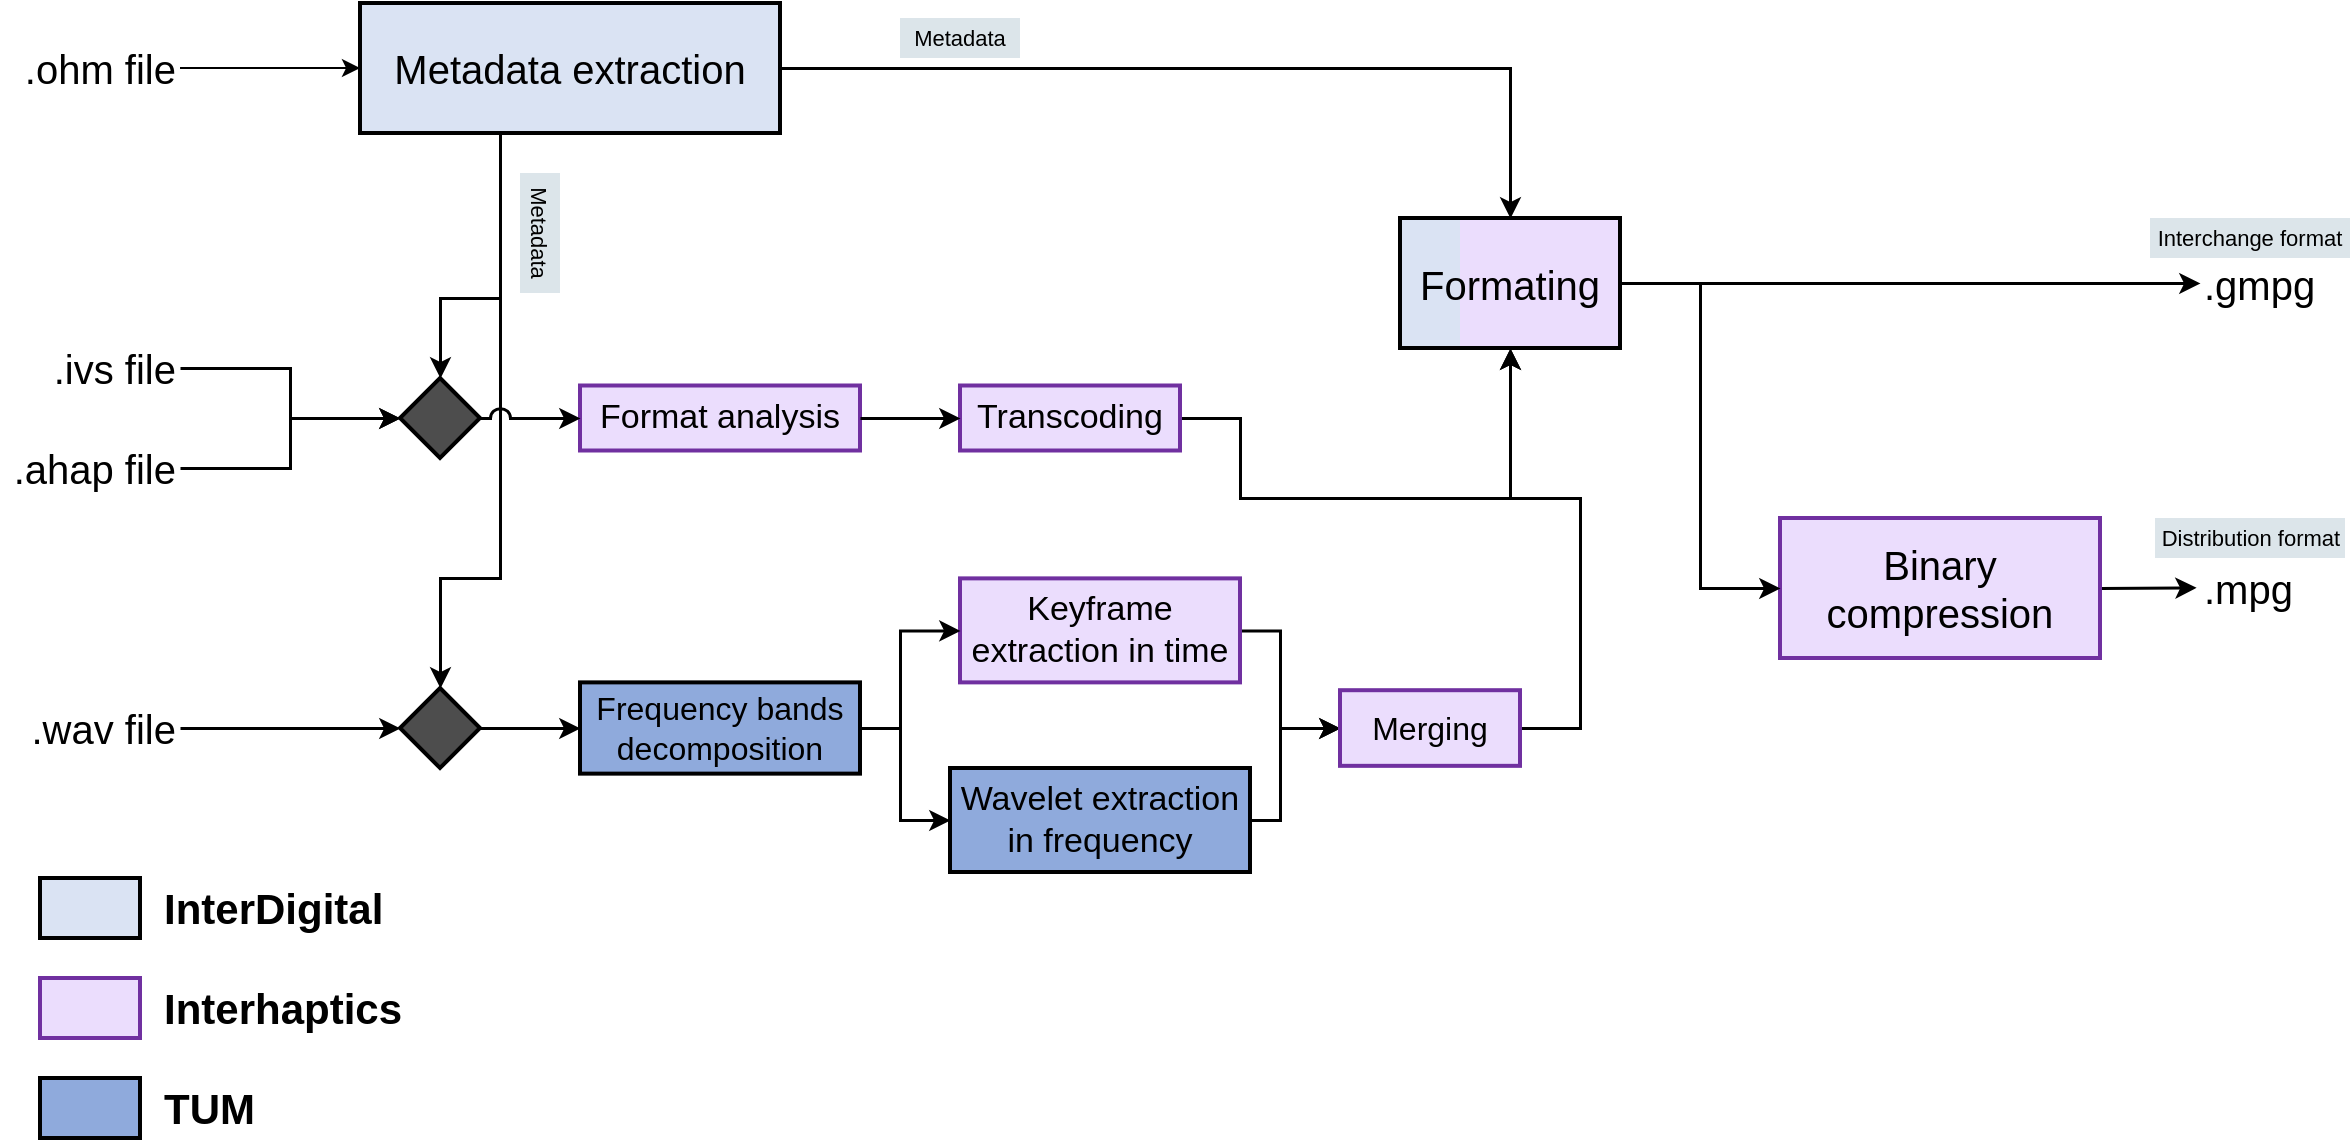 <mxfile version="15.5.5" type="device"><diagram id="Rw1NS8PVlpqGZP7gOOJT" name="Page-1"><mxGraphModel dx="1673" dy="896" grid="1" gridSize="10" guides="1" tooltips="1" connect="1" arrows="1" fold="1" page="1" pageScale="1" pageWidth="850" pageHeight="1100" math="0" shadow="0"><root><mxCell id="0"/><mxCell id="1" parent="0"/><mxCell id="l54Q_D6mOzUxOs0jOwQW-1" value=".ohm file" style="text;html=1;strokeColor=none;fillColor=none;align=right;verticalAlign=middle;whiteSpace=wrap;rounded=0;fontSize=20;" vertex="1" parent="1"><mxGeometry x="90" y="260" width="90" height="30" as="geometry"/></mxCell><mxCell id="l54Q_D6mOzUxOs0jOwQW-2" value=".ivs file" style="text;html=1;strokeColor=none;fillColor=none;align=right;verticalAlign=middle;whiteSpace=wrap;rounded=0;fontSize=20;" vertex="1" parent="1"><mxGeometry x="90" y="400" width="90" height="50" as="geometry"/></mxCell><mxCell id="l54Q_D6mOzUxOs0jOwQW-3" value=".ahap&amp;nbsp;file" style="text;html=1;strokeColor=none;fillColor=none;align=right;verticalAlign=middle;whiteSpace=wrap;rounded=0;fontSize=20;" vertex="1" parent="1"><mxGeometry x="90" y="450" width="90" height="50" as="geometry"/></mxCell><mxCell id="l54Q_D6mOzUxOs0jOwQW-4" value=".wav file" style="text;html=1;strokeColor=none;fillColor=none;align=right;verticalAlign=middle;whiteSpace=wrap;rounded=0;fontSize=20;" vertex="1" parent="1"><mxGeometry x="90" y="580" width="90" height="50" as="geometry"/></mxCell><mxCell id="l54Q_D6mOzUxOs0jOwQW-61" style="edgeStyle=orthogonalEdgeStyle;rounded=0;jumpStyle=line;jumpSize=15;orthogonalLoop=1;jettySize=auto;html=1;fontSize=16;strokeWidth=1.5;" edge="1" parent="1" source="l54Q_D6mOzUxOs0jOwQW-10" target="l54Q_D6mOzUxOs0jOwQW-62"><mxGeometry relative="1" as="geometry"><mxPoint x="845.0" y="350" as="targetPoint"/></mxGeometry></mxCell><mxCell id="l54Q_D6mOzUxOs0jOwQW-10" value="Metadata extraction" style="rounded=0;whiteSpace=wrap;html=1;fontSize=20;align=center;fillColor=#DAE3F3;strokeWidth=2;" vertex="1" parent="1"><mxGeometry x="270" y="242.5" width="210" height="65" as="geometry"/></mxCell><mxCell id="l54Q_D6mOzUxOs0jOwQW-11" style="edgeStyle=orthogonalEdgeStyle;rounded=0;orthogonalLoop=1;jettySize=auto;html=1;fontSize=20;" edge="1" parent="1" source="l54Q_D6mOzUxOs0jOwQW-1" target="l54Q_D6mOzUxOs0jOwQW-10"><mxGeometry x="90" y="242.5" as="geometry"/></mxCell><mxCell id="l54Q_D6mOzUxOs0jOwQW-12" value="" style="shape=hexagon;perimeter=hexagonPerimeter2;whiteSpace=wrap;html=1;fixedSize=1;fontSize=20;strokeColor=#000000;strokeWidth=2;fillColor=#4D4D4D;align=center;size=70;fontColor=#333333;" vertex="1" parent="1"><mxGeometry x="290" y="430" width="40" height="40" as="geometry"/></mxCell><mxCell id="l54Q_D6mOzUxOs0jOwQW-14" style="edgeStyle=orthogonalEdgeStyle;rounded=0;orthogonalLoop=1;jettySize=auto;html=1;fontSize=20;strokeWidth=1.5;" edge="1" parent="1" source="l54Q_D6mOzUxOs0jOwQW-2" target="l54Q_D6mOzUxOs0jOwQW-12"><mxGeometry x="90" y="242.5" as="geometry"/></mxCell><mxCell id="l54Q_D6mOzUxOs0jOwQW-15" style="edgeStyle=orthogonalEdgeStyle;rounded=0;orthogonalLoop=1;jettySize=auto;html=1;fontSize=20;strokeWidth=1.5;" edge="1" parent="1" source="l54Q_D6mOzUxOs0jOwQW-3" target="l54Q_D6mOzUxOs0jOwQW-12"><mxGeometry x="90" y="242.5" as="geometry"/></mxCell><mxCell id="l54Q_D6mOzUxOs0jOwQW-30" style="edgeStyle=orthogonalEdgeStyle;rounded=0;jumpStyle=arc;jumpSize=9;orthogonalLoop=1;jettySize=auto;html=1;fontSize=20;strokeWidth=1.5;" edge="1" parent="1" source="l54Q_D6mOzUxOs0jOwQW-10" target="l54Q_D6mOzUxOs0jOwQW-12"><mxGeometry x="90" y="242.5" as="geometry"><Array as="points"><mxPoint x="340" y="390"/><mxPoint x="310" y="390"/></Array></mxGeometry></mxCell><mxCell id="l54Q_D6mOzUxOs0jOwQW-17" value="" style="rhombus;whiteSpace=wrap;html=1;fontSize=20;strokeColor=#000000;strokeWidth=2;fillColor=#4D4D4D;align=center;" vertex="1" parent="1"><mxGeometry x="290" y="585" width="40" height="40" as="geometry"/></mxCell><mxCell id="l54Q_D6mOzUxOs0jOwQW-18" value="" style="edgeStyle=orthogonalEdgeStyle;rounded=0;orthogonalLoop=1;jettySize=auto;html=1;fontSize=20;strokeWidth=1.5;" edge="1" parent="1" source="l54Q_D6mOzUxOs0jOwQW-4" target="l54Q_D6mOzUxOs0jOwQW-17"><mxGeometry x="90" y="242.5" as="geometry"/></mxCell><mxCell id="l54Q_D6mOzUxOs0jOwQW-29" style="edgeStyle=orthogonalEdgeStyle;rounded=0;jumpStyle=line;jumpSize=15;orthogonalLoop=1;jettySize=auto;html=1;entryX=0.5;entryY=0;entryDx=0;entryDy=0;fontSize=20;strokeWidth=1.5;" edge="1" parent="1" source="l54Q_D6mOzUxOs0jOwQW-10" target="l54Q_D6mOzUxOs0jOwQW-17"><mxGeometry x="90" y="242.5" as="geometry"><Array as="points"><mxPoint x="340" y="530"/><mxPoint x="310" y="530"/></Array></mxGeometry></mxCell><mxCell id="l54Q_D6mOzUxOs0jOwQW-31" value="Format analysis" style="rounded=0;whiteSpace=wrap;html=1;fontSize=17;align=center;fillColor=#EBDDFD;strokeWidth=2;strokeColor=#7030A0;" vertex="1" parent="1"><mxGeometry x="380" y="433.75" width="140" height="32.5" as="geometry"/></mxCell><mxCell id="l54Q_D6mOzUxOs0jOwQW-26" style="edgeStyle=orthogonalEdgeStyle;rounded=0;jumpStyle=arc;jumpSize=9;orthogonalLoop=1;jettySize=auto;html=1;fontSize=20;strokeWidth=1.5;entryX=0;entryY=0.5;entryDx=0;entryDy=0;" edge="1" parent="1" source="l54Q_D6mOzUxOs0jOwQW-12" target="l54Q_D6mOzUxOs0jOwQW-31"><mxGeometry x="90" y="242.5" as="geometry"><mxPoint x="430" y="450" as="targetPoint"/></mxGeometry></mxCell><mxCell id="l54Q_D6mOzUxOs0jOwQW-52" style="edgeStyle=orthogonalEdgeStyle;rounded=0;jumpStyle=line;jumpSize=15;orthogonalLoop=1;jettySize=auto;html=1;fontSize=16;strokeWidth=1.5;entryX=0.5;entryY=1;entryDx=0;entryDy=0;" edge="1" parent="1" source="l54Q_D6mOzUxOs0jOwQW-32"><mxGeometry relative="1" as="geometry"><mxPoint x="845" y="415" as="targetPoint"/><Array as="points"><mxPoint x="710" y="450"/><mxPoint x="710" y="490"/><mxPoint x="845" y="490"/></Array></mxGeometry></mxCell><mxCell id="l54Q_D6mOzUxOs0jOwQW-32" value="Transcoding" style="rounded=0;whiteSpace=wrap;html=1;fontSize=17;align=center;fillColor=#EBDDFD;strokeWidth=2;strokeColor=#7030A0;" vertex="1" parent="1"><mxGeometry x="570" y="433.75" width="110" height="32.5" as="geometry"/></mxCell><mxCell id="l54Q_D6mOzUxOs0jOwQW-33" value="" style="edgeStyle=orthogonalEdgeStyle;rounded=0;jumpStyle=arc;jumpSize=9;orthogonalLoop=1;jettySize=auto;html=1;fontSize=20;strokeWidth=1.5;" edge="1" parent="1" source="l54Q_D6mOzUxOs0jOwQW-31" target="l54Q_D6mOzUxOs0jOwQW-32"><mxGeometry x="90" y="242.5" as="geometry"/></mxCell><mxCell id="l54Q_D6mOzUxOs0jOwQW-36" value="Frequency bands decomposition" style="rounded=0;whiteSpace=wrap;html=1;fontSize=16;align=center;fillColor=#8FAADC;strokeWidth=2;strokeColor=#000000;" vertex="1" parent="1"><mxGeometry x="380" y="582.19" width="140" height="45.63" as="geometry"/></mxCell><mxCell id="l54Q_D6mOzUxOs0jOwQW-37" style="edgeStyle=orthogonalEdgeStyle;rounded=0;jumpStyle=line;jumpSize=15;orthogonalLoop=1;jettySize=auto;html=1;fontSize=20;strokeWidth=1.5;" edge="1" parent="1" source="l54Q_D6mOzUxOs0jOwQW-17" target="l54Q_D6mOzUxOs0jOwQW-36"><mxGeometry x="90" y="242.5" as="geometry"/></mxCell><mxCell id="l54Q_D6mOzUxOs0jOwQW-58" style="edgeStyle=orthogonalEdgeStyle;rounded=0;jumpStyle=line;jumpSize=15;orthogonalLoop=1;jettySize=auto;html=1;entryX=0;entryY=0.5;entryDx=0;entryDy=0;fontSize=16;strokeWidth=1.5;" edge="1" parent="1" source="l54Q_D6mOzUxOs0jOwQW-39" target="l54Q_D6mOzUxOs0jOwQW-57"><mxGeometry relative="1" as="geometry"><Array as="points"><mxPoint x="730" y="556"/><mxPoint x="730" y="605"/></Array></mxGeometry></mxCell><mxCell id="l54Q_D6mOzUxOs0jOwQW-39" value="Keyframe extraction in time" style="rounded=0;whiteSpace=wrap;html=1;fontSize=17;align=center;fillColor=#EBDDFD;strokeWidth=2;strokeColor=#7030A0;" vertex="1" parent="1"><mxGeometry x="570" y="530.19" width="140" height="52" as="geometry"/></mxCell><mxCell id="l54Q_D6mOzUxOs0jOwQW-42" style="edgeStyle=orthogonalEdgeStyle;rounded=0;jumpStyle=line;jumpSize=15;orthogonalLoop=1;jettySize=auto;html=1;fontSize=16;strokeWidth=1.5;entryX=0;entryY=0.5;entryDx=0;entryDy=0;" edge="1" parent="1" source="l54Q_D6mOzUxOs0jOwQW-36" target="l54Q_D6mOzUxOs0jOwQW-39"><mxGeometry x="90" y="242.5" as="geometry"><mxPoint x="560" y="580" as="targetPoint"/><Array as="points"><mxPoint x="540" y="605"/><mxPoint x="540" y="556"/></Array></mxGeometry></mxCell><mxCell id="l54Q_D6mOzUxOs0jOwQW-59" style="edgeStyle=orthogonalEdgeStyle;rounded=0;jumpStyle=line;jumpSize=15;orthogonalLoop=1;jettySize=auto;html=1;entryX=0;entryY=0.5;entryDx=0;entryDy=0;fontSize=16;strokeWidth=1.5;" edge="1" parent="1" source="l54Q_D6mOzUxOs0jOwQW-41" target="l54Q_D6mOzUxOs0jOwQW-57"><mxGeometry relative="1" as="geometry"><Array as="points"><mxPoint x="730" y="651"/><mxPoint x="730" y="605"/></Array></mxGeometry></mxCell><mxCell id="l54Q_D6mOzUxOs0jOwQW-41" value="Wavelet extraction in frequency" style="rounded=0;whiteSpace=wrap;html=1;fontSize=17;align=center;fillColor=#8FAADC;strokeWidth=2;strokeColor=#000000;" vertex="1" parent="1"><mxGeometry x="565" y="625" width="150" height="52" as="geometry"/></mxCell><mxCell id="l54Q_D6mOzUxOs0jOwQW-43" style="edgeStyle=orthogonalEdgeStyle;rounded=0;jumpStyle=line;jumpSize=15;orthogonalLoop=1;jettySize=auto;html=1;fontSize=16;strokeWidth=1.5;entryX=0;entryY=0.5;entryDx=0;entryDy=0;" edge="1" parent="1" source="l54Q_D6mOzUxOs0jOwQW-36" target="l54Q_D6mOzUxOs0jOwQW-41"><mxGeometry x="90" y="242.5" as="geometry"><mxPoint x="480" y="660" as="targetPoint"/><Array as="points"><mxPoint x="540" y="605"/><mxPoint x="540" y="651"/></Array></mxGeometry></mxCell><mxCell id="l54Q_D6mOzUxOs0jOwQW-66" value="" style="group" vertex="1" connectable="0" parent="1"><mxGeometry x="790" y="350" width="110" height="65" as="geometry"/></mxCell><mxCell id="l54Q_D6mOzUxOs0jOwQW-65" value="" style="group" vertex="1" connectable="0" parent="l54Q_D6mOzUxOs0jOwQW-66"><mxGeometry width="110" height="65" as="geometry"/></mxCell><mxCell id="l54Q_D6mOzUxOs0jOwQW-63" value="" style="rounded=0;whiteSpace=wrap;html=1;fontSize=20;align=center;fillColor=#DAE3F3;strokeWidth=2;strokeColor=none;gradientDirection=east;" vertex="1" parent="l54Q_D6mOzUxOs0jOwQW-65"><mxGeometry width="110" height="65" as="geometry"/></mxCell><mxCell id="l54Q_D6mOzUxOs0jOwQW-64" value="" style="rounded=0;whiteSpace=wrap;html=1;fontSize=20;align=center;fillColor=#EBDDFD;strokeWidth=2;strokeColor=none;gradientDirection=east;" vertex="1" parent="l54Q_D6mOzUxOs0jOwQW-65"><mxGeometry x="30" width="80" height="65" as="geometry"/></mxCell><mxCell id="l54Q_D6mOzUxOs0jOwQW-62" value="Formating" style="rounded=0;whiteSpace=wrap;html=1;fontSize=20;align=center;fillColor=none;strokeWidth=2;strokeColor=#000000;gradientDirection=east;gradientColor=#EBDDFD;" vertex="1" parent="l54Q_D6mOzUxOs0jOwQW-66"><mxGeometry width="110" height="65" as="geometry"/></mxCell><mxCell id="l54Q_D6mOzUxOs0jOwQW-60" style="edgeStyle=orthogonalEdgeStyle;rounded=0;jumpStyle=line;jumpSize=15;orthogonalLoop=1;jettySize=auto;html=1;fontSize=16;strokeWidth=1.5;exitX=1;exitY=0.5;exitDx=0;exitDy=0;" edge="1" parent="1" source="l54Q_D6mOzUxOs0jOwQW-57" target="l54Q_D6mOzUxOs0jOwQW-62"><mxGeometry relative="1" as="geometry"><mxPoint x="845" y="415" as="targetPoint"/><Array as="points"><mxPoint x="880" y="605"/><mxPoint x="880" y="490"/><mxPoint x="845" y="490"/></Array></mxGeometry></mxCell><mxCell id="l54Q_D6mOzUxOs0jOwQW-57" value="Merging" style="rounded=0;whiteSpace=wrap;html=1;fontSize=16;align=center;fillColor=#EBDDFD;strokeWidth=2;strokeColor=#7030A0;" vertex="1" parent="1"><mxGeometry x="760" y="586.1" width="90" height="37.82" as="geometry"/></mxCell><mxCell id="l54Q_D6mOzUxOs0jOwQW-68" value="" style="edgeStyle=orthogonalEdgeStyle;rounded=0;jumpStyle=line;jumpSize=15;orthogonalLoop=1;jettySize=auto;html=1;fontSize=16;strokeWidth=1.5;entryX=0;entryY=0.5;entryDx=0;entryDy=0;" edge="1" parent="1" source="l54Q_D6mOzUxOs0jOwQW-62" target="l54Q_D6mOzUxOs0jOwQW-74"><mxGeometry relative="1" as="geometry"><mxPoint x="1220" y="383" as="targetPoint"/></mxGeometry></mxCell><mxCell id="l54Q_D6mOzUxOs0jOwQW-72" value="" style="edgeStyle=orthogonalEdgeStyle;rounded=0;jumpStyle=line;jumpSize=15;orthogonalLoop=1;jettySize=auto;html=1;fontSize=16;strokeWidth=1.5;entryX=-0.039;entryY=0.488;entryDx=0;entryDy=0;entryPerimeter=0;" edge="1" parent="1" source="l54Q_D6mOzUxOs0jOwQW-69" target="l54Q_D6mOzUxOs0jOwQW-73"><mxGeometry relative="1" as="geometry"><mxPoint x="1190" y="535" as="targetPoint"/></mxGeometry></mxCell><mxCell id="l54Q_D6mOzUxOs0jOwQW-69" value="Binary compression" style="rounded=0;whiteSpace=wrap;html=1;fontSize=20;align=center;fillColor=#EBDDFD;strokeWidth=2;strokeColor=#7030A0;gradientDirection=east;" vertex="1" parent="1"><mxGeometry x="980" y="500" width="160" height="70" as="geometry"/></mxCell><mxCell id="l54Q_D6mOzUxOs0jOwQW-70" value="" style="edgeStyle=orthogonalEdgeStyle;rounded=0;jumpStyle=line;jumpSize=15;orthogonalLoop=1;jettySize=auto;html=1;fontSize=16;strokeWidth=1.5;entryX=0;entryY=0.5;entryDx=0;entryDy=0;" edge="1" parent="1" source="l54Q_D6mOzUxOs0jOwQW-62" target="l54Q_D6mOzUxOs0jOwQW-69"><mxGeometry relative="1" as="geometry"/></mxCell><mxCell id="l54Q_D6mOzUxOs0jOwQW-73" value=".mpg" style="text;html=1;strokeColor=none;fillColor=none;align=left;verticalAlign=middle;whiteSpace=wrap;rounded=0;fontSize=20;" vertex="1" parent="1"><mxGeometry x="1190" y="520" width="50" height="30" as="geometry"/></mxCell><mxCell id="l54Q_D6mOzUxOs0jOwQW-74" value=".gmpg" style="text;html=1;strokeColor=none;fillColor=none;align=left;verticalAlign=middle;whiteSpace=wrap;rounded=0;fontSize=20;" vertex="1" parent="1"><mxGeometry x="1190" y="367.5" width="50" height="30" as="geometry"/></mxCell><mxCell id="l54Q_D6mOzUxOs0jOwQW-75" value="Interchange format" style="rounded=0;whiteSpace=wrap;html=1;fontSize=11;strokeColor=none;strokeWidth=2;fillColor=#DCE5EA;gradientColor=none;gradientDirection=east;align=center;" vertex="1" parent="1"><mxGeometry x="1165" y="350" width="100" height="20" as="geometry"/></mxCell><mxCell id="l54Q_D6mOzUxOs0jOwQW-76" value="Distribution format" style="rounded=0;whiteSpace=wrap;html=1;fontSize=11;strokeColor=none;strokeWidth=2;fillColor=#DCE5EA;gradientColor=none;gradientDirection=east;align=center;" vertex="1" parent="1"><mxGeometry x="1167.5" y="500" width="95" height="20" as="geometry"/></mxCell><mxCell id="l54Q_D6mOzUxOs0jOwQW-77" value="Metadata" style="rounded=0;whiteSpace=wrap;html=1;fontSize=11;strokeColor=none;strokeWidth=2;fillColor=#DCE5EA;gradientColor=none;gradientDirection=east;align=center;" vertex="1" parent="1"><mxGeometry x="540" y="250" width="60" height="20" as="geometry"/></mxCell><mxCell id="l54Q_D6mOzUxOs0jOwQW-78" value="Metadata" style="rounded=0;whiteSpace=wrap;html=1;fontSize=11;strokeColor=none;strokeWidth=2;fillColor=#DCE5EA;gradientColor=none;gradientDirection=east;align=center;rotation=90;" vertex="1" parent="1"><mxGeometry x="330" y="347.5" width="60" height="20" as="geometry"/></mxCell><mxCell id="l54Q_D6mOzUxOs0jOwQW-85" value="" style="group" vertex="1" connectable="0" parent="1"><mxGeometry x="110" y="680" width="150" height="130" as="geometry"/></mxCell><mxCell id="l54Q_D6mOzUxOs0jOwQW-82" value="" style="group" vertex="1" connectable="0" parent="l54Q_D6mOzUxOs0jOwQW-85"><mxGeometry width="150" height="30" as="geometry"/></mxCell><mxCell id="l54Q_D6mOzUxOs0jOwQW-6" value="" style="rounded=0;whiteSpace=wrap;html=1;fontSize=20;align=center;fillColor=#DAE3F3;strokeWidth=2;" vertex="1" parent="l54Q_D6mOzUxOs0jOwQW-82"><mxGeometry width="50" height="30" as="geometry"/></mxCell><mxCell id="l54Q_D6mOzUxOs0jOwQW-79" value="InterDigital" style="text;html=1;strokeColor=none;fillColor=none;align=left;verticalAlign=middle;whiteSpace=wrap;rounded=0;fontSize=21;fontStyle=1" vertex="1" parent="l54Q_D6mOzUxOs0jOwQW-82"><mxGeometry x="60" width="90" height="30" as="geometry"/></mxCell><mxCell id="l54Q_D6mOzUxOs0jOwQW-83" value="" style="group" vertex="1" connectable="0" parent="l54Q_D6mOzUxOs0jOwQW-85"><mxGeometry y="50" width="150" height="30" as="geometry"/></mxCell><mxCell id="l54Q_D6mOzUxOs0jOwQW-8" value="" style="rounded=0;whiteSpace=wrap;html=1;fontSize=20;align=center;fillColor=#EBDDFD;strokeColor=#7030A0;strokeWidth=2;" vertex="1" parent="l54Q_D6mOzUxOs0jOwQW-83"><mxGeometry width="50" height="30" as="geometry"/></mxCell><mxCell id="l54Q_D6mOzUxOs0jOwQW-80" value="Interhaptics" style="text;html=1;strokeColor=none;fillColor=none;align=left;verticalAlign=middle;whiteSpace=wrap;rounded=0;fontSize=21;fontStyle=1" vertex="1" parent="l54Q_D6mOzUxOs0jOwQW-83"><mxGeometry x="60" width="90" height="30" as="geometry"/></mxCell><mxCell id="l54Q_D6mOzUxOs0jOwQW-84" value="" style="group" vertex="1" connectable="0" parent="l54Q_D6mOzUxOs0jOwQW-85"><mxGeometry y="100" width="150" height="30" as="geometry"/></mxCell><mxCell id="l54Q_D6mOzUxOs0jOwQW-9" value="" style="rounded=0;whiteSpace=wrap;html=1;fontSize=20;align=center;fillColor=#8FAADC;strokeWidth=2;" vertex="1" parent="l54Q_D6mOzUxOs0jOwQW-84"><mxGeometry width="50" height="30" as="geometry"/></mxCell><mxCell id="l54Q_D6mOzUxOs0jOwQW-81" value="TUM" style="text;html=1;strokeColor=none;fillColor=none;align=left;verticalAlign=middle;whiteSpace=wrap;rounded=0;fontSize=21;fontStyle=1" vertex="1" parent="l54Q_D6mOzUxOs0jOwQW-84"><mxGeometry x="60" width="90" height="30" as="geometry"/></mxCell></root></mxGraphModel></diagram></mxfile>